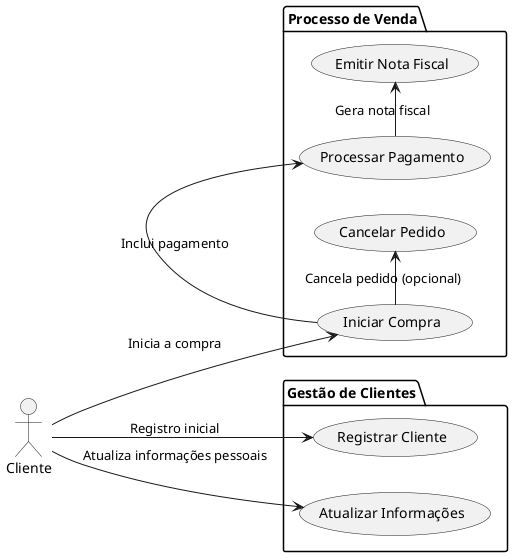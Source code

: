 @startuml
left to right direction

actor Cliente

package "Processo de Venda" {
    (Iniciar Compra) as UC1
    (Processar Pagamento) as UC2
    (Emitir Nota Fiscal) as UC3
    (Cancelar Pedido) as UC7
}

package "Gestão de Clientes" {
    (Registrar Cliente) as UC8
    (Atualizar Informações) as UC9
}

Cliente --> UC1 : Inicia a compra
UC1 -> UC2 : Inclui pagamento
UC2 -> UC3 : Gera nota fiscal
UC1 -> UC7 : Cancela pedido (opcional)

Cliente -down-> UC8 : Registro inicial
Cliente -down-> UC9 : Atualiza informações pessoais

newpage
left to right direction
skinparam packageStyle rectangle

actor Vendedor

package "Gestão de Produtos" {
    (Adicionar Produto) as UC4
    (Remover Produto) as UC5
    (Atualizar Estoque) as UC6
}

Vendedor --> UC4 : Adiciona produtos
Vendedor --> UC5 : Remove produtos
Vendedor --> UC6 : Atualiza estoque

newpage
left to right direction
skinparam packageStyle rectangle

:Administrador: as Admin

package "Gestão de Produtos" {
    (Adicionar Produto) as UC4
    (Remover Produto) as UC5
    (Atualizar Estoque) as UC6
}

package "Gestão de Clientes" {
    (Registrar Cliente) as UC8
    (Atualizar Informações) as UC9
}

Admin --> UC4 : Gestão de produtos
Admin --> UC5
Admin --> UC6

Admin --> UC8 : Gestão de clientes
Admin --> UC9

newpage
left to right direction
skinparam packageStyle rectangle

actor "Suporte ao Cliente" as Suporte

package "Suporte ao Cliente" {
    (Abrir Chamado) as UC10
    (Responder Chamado) as UC11
    (Fechar Chamado) as UC12
}

Suporte --> UC10 : Abre chamado de cliente
Suporte --> UC11 : Responde ao chamado
Suporte --> UC12 : Fecha chamado

@enduml